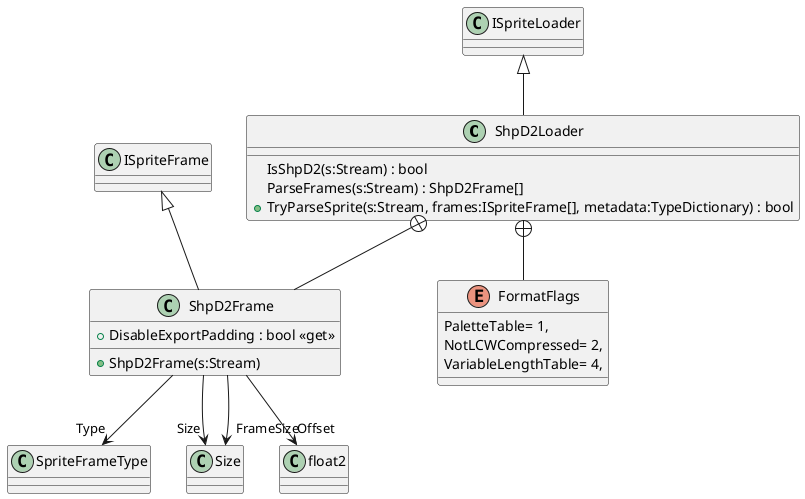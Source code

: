@startuml
class ShpD2Loader {
    IsShpD2(s:Stream) : bool
    ParseFrames(s:Stream) : ShpD2Frame[]
    + TryParseSprite(s:Stream, frames:ISpriteFrame[], metadata:TypeDictionary) : bool
}
enum FormatFlags {
    PaletteTable= 1,
    NotLCWCompressed= 2,
    VariableLengthTable= 4,
}
class ShpD2Frame {
    + DisableExportPadding : bool <<get>>
    + ShpD2Frame(s:Stream)
}
ISpriteLoader <|-- ShpD2Loader
ShpD2Loader +-- FormatFlags
ShpD2Loader +-- ShpD2Frame
ISpriteFrame <|-- ShpD2Frame
ShpD2Frame --> "Type" SpriteFrameType
ShpD2Frame --> "Size" Size
ShpD2Frame --> "FrameSize" Size
ShpD2Frame --> "Offset" float2
@enduml
